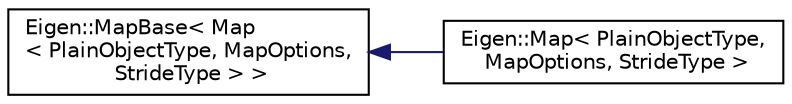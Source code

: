 digraph "Graphical Class Hierarchy"
{
  edge [fontname="Helvetica",fontsize="10",labelfontname="Helvetica",labelfontsize="10"];
  node [fontname="Helvetica",fontsize="10",shape=record];
  rankdir="LR";
  Node1 [label="Eigen::MapBase\< Map\l\< PlainObjectType, MapOptions,\l StrideType \> \>",height=0.2,width=0.4,color="black", fillcolor="white", style="filled",URL="$class_eigen_1_1_map_base.html"];
  Node1 -> Node2 [dir="back",color="midnightblue",fontsize="10",style="solid",fontname="Helvetica"];
  Node2 [label="Eigen::Map\< PlainObjectType,\l MapOptions, StrideType \>",height=0.2,width=0.4,color="black", fillcolor="white", style="filled",URL="$class_eigen_1_1_map.html",tooltip="A matrix or vector expression mapping an existing array of data. "];
}
